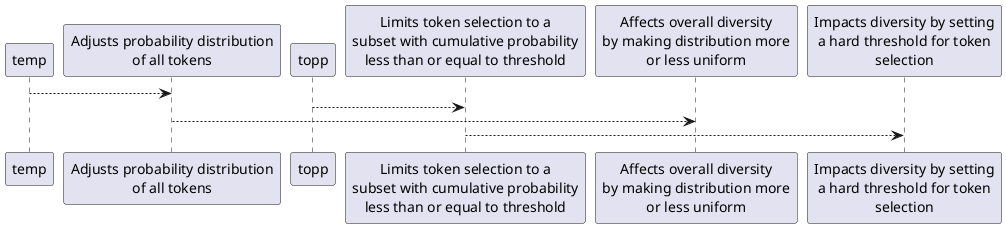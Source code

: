 @startuml temp-vs-top-p

temp --> "Adjusts probability distribution\nof all tokens" as adjust_prob
topp --> "Limits token selection to a\nsubset with cumulative probability\nless than or equal to threshold" as limit_selection

adjust_prob --> "Affects overall diversity\nby making distribution more\nor less uniform" as effect_temp
limit_selection --> "Impacts diversity by setting\na hard threshold for token\nselection" as effect_topp

@enduml
